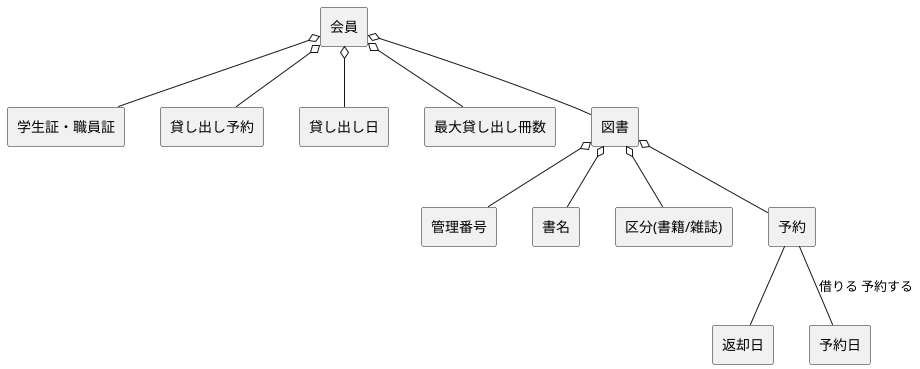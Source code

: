 @startuml
skinparam componentStyle rectangle
 
[会員] o-- [学生証・職員証]
[会員] o-- [貸し出し予約]
[会員] o-- [貸し出し日]
[会員] o-- [最大貸し出し冊数]
[会員] o-- [図書]

[図書] o-- [管理番号]
[図書] o-- [書名]
[図書] o-- [区分(書籍/雑誌)]
[図書] o-- [予約]

[予約] -- [返却日] 
[予約] -- [予約日] : 借りる 予約する
@enduml